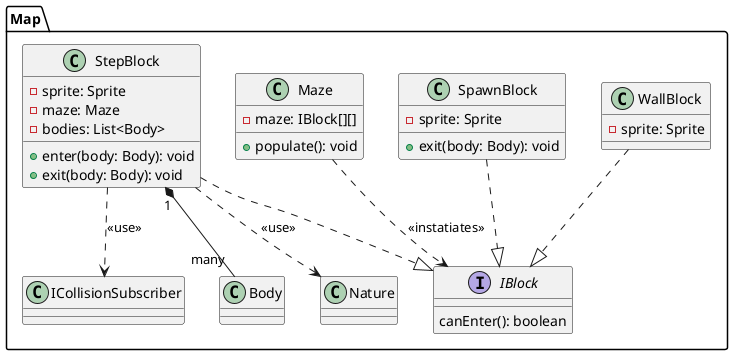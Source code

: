 @startuml
package Map {
  interface IBlock {
    canEnter(): boolean
  }
  class WallBlock {
    - sprite: Sprite
  }
  WallBlock ..|> IBlock

  class SpawnBlock {
    - sprite: Sprite
   + exit(body: Body): void
  }
  SpawnBlock ..|> IBlock

  class Maze {
   - maze: IBlock[][]
   + populate(): void
  }
  Maze ..> IBlock: <<instatiates>>

  class StepBlock {
  /'
    A collision is when a body enters a block that already has other bodies.
    A block can have 0 or more bodies
  '/
   - sprite: Sprite
   - maze: Maze
   - bodies: List<Body>
   + enter(body: Body): void
   + exit(body: Body): void
  }
  StepBlock "1" *-- "many" Body
  StepBlock ..> Nature: <<use>>
  StepBlock ..> ICollisionSubscriber: <<use>>
  StepBlock ..|> IBlock
}
@enduml

